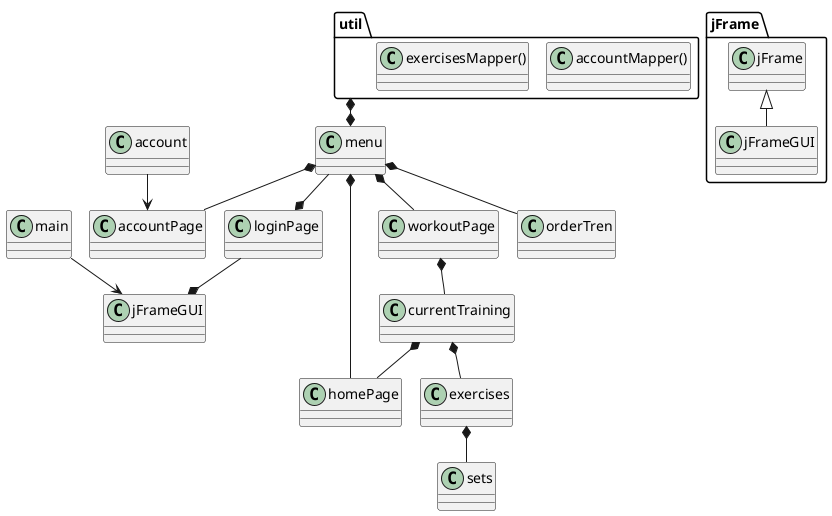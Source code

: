 @startuml
!pragma layout smetana

loginPage --* jFrameGUI
menu --* loginPage
menu *-- homePage
menu *-- workoutPage
menu *-- accountPage
menu *-- orderTren
account --> accountPage
workoutPage *-- currentTraining
currentTraining *-- exercises
currentTraining *-- homePage
exercises *-- sets
util *--* menu

main --> jFrameGUI
class main
class loginPage
class menu
class homePage
class orderTren
class workoutPage
class accountPage
class exercises
class sets
class currentTraining

class account

package jFrame {
class jFrameGUI extends jFrame
}

package util {
class accountMapper()
class exercisesMapper()
}

@enduml